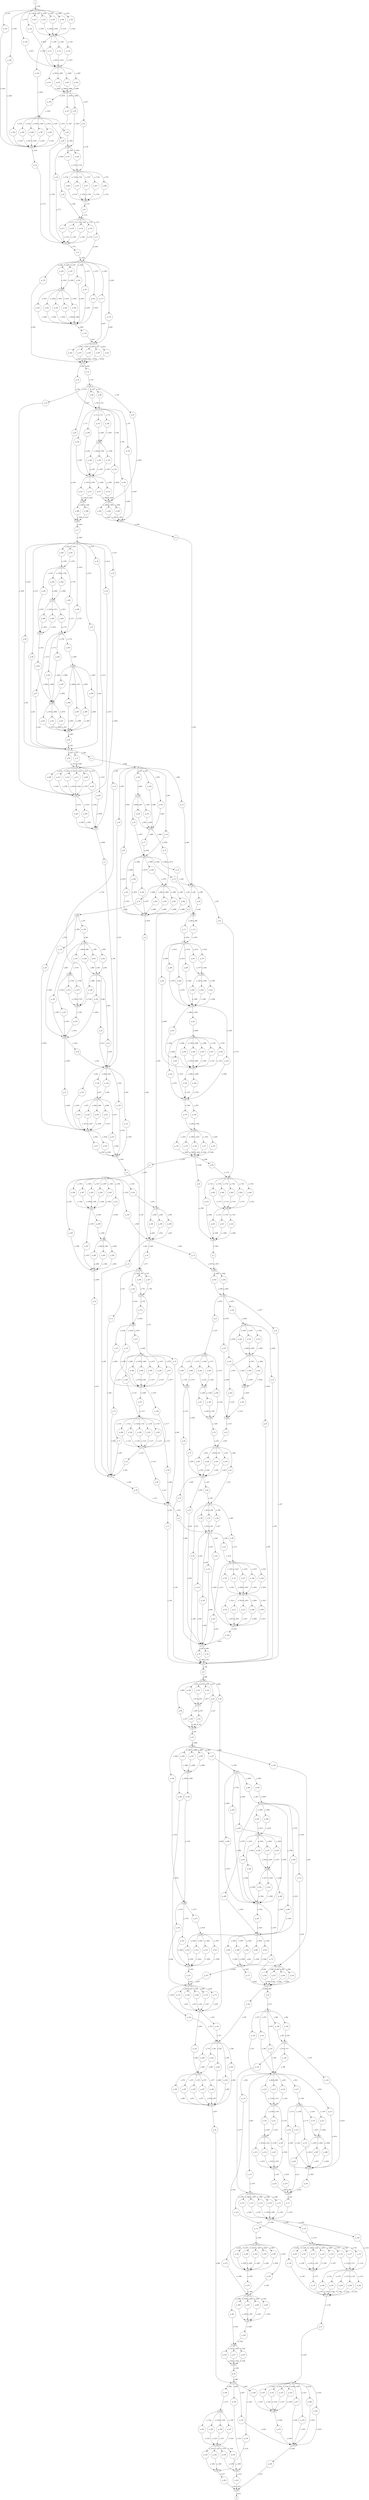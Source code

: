 digraph G {
subgraph place
 {
graph [shape=circle,color=gray];
node [shape=circle];
i;
o;
p_0;
p_1;
p_10;
p_100;
p_101;
p_102;
p_103;
p_104;
p_105;
p_106;
p_107;
p_108;
p_109;
p_11;
p_110;
p_111;
p_112;
p_113;
p_114;
p_115;
p_116;
p_117;
p_118;
p_119;
p_12;
p_120;
p_121;
p_122;
p_123;
p_124;
p_125;
p_126;
p_127;
p_128;
p_129;
p_13;
p_130;
p_131;
p_132;
p_133;
p_134;
p_135;
p_136;
p_137;
p_138;
p_139;
p_14;
p_140;
p_141;
p_142;
p_143;
p_144;
p_145;
p_146;
p_147;
p_148;
p_149;
p_15;
p_150;
p_151;
p_152;
p_153;
p_154;
p_155;
p_156;
p_157;
p_158;
p_159;
p_16;
p_160;
p_161;
p_162;
p_163;
p_164;
p_165;
p_166;
p_167;
p_168;
p_169;
p_17;
p_170;
p_171;
p_172;
p_173;
p_174;
p_175;
p_176;
p_177;
p_178;
p_179;
p_18;
p_180;
p_181;
p_182;
p_183;
p_184;
p_185;
p_186;
p_187;
p_188;
p_189;
p_19;
p_190;
p_191;
p_192;
p_193;
p_194;
p_195;
p_196;
p_197;
p_198;
p_199;
p_2;
p_20;
p_200;
p_201;
p_202;
p_203;
p_204;
p_205;
p_206;
p_207;
p_208;
p_209;
p_21;
p_210;
p_211;
p_212;
p_213;
p_214;
p_215;
p_216;
p_217;
p_218;
p_219;
p_22;
p_220;
p_221;
p_222;
p_223;
p_224;
p_225;
p_226;
p_227;
p_228;
p_229;
p_23;
p_230;
p_231;
p_232;
p_233;
p_234;
p_235;
p_236;
p_237;
p_238;
p_239;
p_24;
p_240;
p_241;
p_242;
p_243;
p_244;
p_245;
p_246;
p_247;
p_248;
p_249;
p_25;
p_250;
p_251;
p_252;
p_253;
p_254;
p_255;
p_256;
p_257;
p_258;
p_259;
p_26;
p_260;
p_261;
p_262;
p_263;
p_264;
p_265;
p_266;
p_267;
p_268;
p_269;
p_27;
p_270;
p_271;
p_272;
p_273;
p_274;
p_275;
p_276;
p_277;
p_278;
p_279;
p_28;
p_280;
p_281;
p_282;
p_283;
p_284;
p_285;
p_286;
p_287;
p_288;
p_289;
p_29;
p_290;
p_291;
p_292;
p_293;
p_294;
p_295;
p_296;
p_297;
p_298;
p_299;
p_3;
p_30;
p_300;
p_301;
p_302;
p_303;
p_304;
p_305;
p_306;
p_307;
p_308;
p_309;
p_31;
p_310;
p_311;
p_312;
p_313;
p_314;
p_315;
p_316;
p_317;
p_318;
p_319;
p_32;
p_320;
p_321;
p_322;
p_323;
p_324;
p_325;
p_326;
p_327;
p_328;
p_329;
p_33;
p_330;
p_331;
p_332;
p_333;
p_334;
p_335;
p_336;
p_337;
p_338;
p_339;
p_34;
p_340;
p_341;
p_342;
p_343;
p_344;
p_345;
p_346;
p_347;
p_348;
p_349;
p_35;
p_350;
p_351;
p_352;
p_353;
p_354;
p_355;
p_356;
p_357;
p_358;
p_359;
p_36;
p_360;
p_361;
p_362;
p_363;
p_364;
p_365;
p_366;
p_367;
p_368;
p_369;
p_37;
p_370;
p_371;
p_372;
p_373;
p_374;
p_375;
p_376;
p_377;
p_378;
p_379;
p_38;
p_380;
p_381;
p_382;
p_383;
p_384;
p_385;
p_386;
p_387;
p_388;
p_389;
p_39;
p_390;
p_391;
p_392;
p_393;
p_394;
p_395;
p_396;
p_397;
p_398;
p_399;
p_4;
p_40;
p_400;
p_401;
p_402;
p_403;
p_404;
p_405;
p_406;
p_407;
p_408;
p_409;
p_41;
p_410;
p_411;
p_412;
p_413;
p_414;
p_415;
p_416;
p_417;
p_418;
p_419;
p_42;
p_420;
p_421;
p_422;
p_423;
p_424;
p_425;
p_426;
p_427;
p_428;
p_429;
p_43;
p_430;
p_431;
p_432;
p_433;
p_434;
p_435;
p_436;
p_437;
p_438;
p_439;
p_44;
p_440;
p_441;
p_442;
p_443;
p_444;
p_445;
p_446;
p_447;
p_448;
p_449;
p_45;
p_450;
p_451;
p_452;
p_453;
p_454;
p_455;
p_456;
p_457;
p_458;
p_459;
p_46;
p_460;
p_461;
p_462;
p_463;
p_464;
p_465;
p_466;
p_467;
p_468;
p_469;
p_47;
p_470;
p_471;
p_472;
p_473;
p_474;
p_475;
p_476;
p_477;
p_478;
p_479;
p_48;
p_480;
p_481;
p_482;
p_483;
p_484;
p_485;
p_486;
p_487;
p_488;
p_489;
p_49;
p_490;
p_491;
p_492;
p_493;
p_494;
p_495;
p_496;
p_497;
p_498;
p_499;
p_5;
p_50;
p_500;
p_501;
p_502;
p_503;
p_504;
p_505;
p_506;
p_507;
p_508;
p_509;
p_51;
p_510;
p_511;
p_512;
p_513;
p_514;
p_515;
p_516;
p_517;
p_518;
p_519;
p_52;
p_520;
p_521;
p_522;
p_523;
p_524;
p_525;
p_526;
p_53;
p_54;
p_55;
p_56;
p_57;
p_58;
p_59;
p_6;
p_60;
p_61;
p_62;
p_63;
p_64;
p_65;
p_66;
p_67;
p_68;
p_69;
p_7;
p_70;
p_71;
p_72;
p_73;
p_74;
p_75;
p_76;
p_77;
p_78;
p_79;
p_8;
p_80;
p_81;
p_82;
p_83;
p_84;
p_85;
p_86;
p_87;
p_88;
p_89;
p_9;
p_90;
p_91;
p_92;
p_93;
p_94;
p_95;
p_96;
p_97;
p_98;
p_99;
}
subgraph transitions
 {
node [shape=rect,height=0.2];
t_100;
t_101;
t_106;
t_107;
t_110;
t_112;
t_118;
t_119;
t_120;
t_126;
t_130;
t_131;
t_132;
t_133;
t_134;
t_138;
t_139;
t_143;
t_145;
t_146;
t_147;
t_148;
t_149;
t_152;
t_153;
t_154;
t_155;
t_158;
t_160;
t_165;
t_166;
t_167;
t_171;
t_174;
t_175;
t_176;
t_177;
t_178;
t_180;
t_182;
t_183;
t_184;
t_185;
t_186;
t_188;
t_189;
t_190;
t_191;
t_193;
t_194;
t_197;
t_198;
t_200;
t_201;
t_203;
t_204;
t_205;
t_210;
t_211;
t_212;
t_213;
t_214;
t_215;
t_216;
t_217;
t_218;
t_220;
t_221;
t_222;
t_223;
t_224;
t_225;
t_226;
t_227;
t_230;
t_231;
t_232;
t_233;
t_234;
t_235;
t_236;
t_237;
t_239;
t_241;
t_242;
t_243;
t_245;
t_247;
t_248;
t_249;
t_251;
t_252;
t_253;
t_254;
t_256;
t_257;
t_258;
t_259;
t_261;
t_262;
t_263;
t_264;
t_265;
t_266;
t_268;
t_269;
t_270;
t_271;
t_272;
t_274;
t_275;
t_276;
t_277;
t_278;
t_279;
t_280;
t_281;
t_282;
t_283;
t_284;
t_286;
t_287;
t_288;
t_289;
t_290;
t_291;
t_292;
t_293;
t_294;
t_295;
t_296;
t_297;
t_298;
t_299;
t_300;
t_301;
t_35;
t_37;
t_41;
t_43;
t_48;
t_52;
t_55;
t_58;
t_64;
t_66;
t_72;
t_88;
t_92;
t_93;
t_94;
t_97;
}
p_111->t_158[label="a_1004"]
p_112->t_158[label="a_1005"]
t_158->p_252[label="a_1008"]
t_158->p_266[label="a_1010"]
t_158->p_267[label="a_1012"]
t_158->p_268[label="a_1014"]
t_158->p_269[label="a_1016"]
t_158->p_270[label="a_1018"]
p_127->t_160[label="a_1020"]
p_126->t_160[label="a_1021"]
t_160->p_271[label="a_1026"]
t_160->p_272[label="a_1028"]
t_160->p_273[label="a_1030"]
p_187->t_165[label="a_1042"]
t_165->p_238[label="a_1044"]
p_277->t_165[label="a_1047"]
p_278->t_165[label="a_1049"]
p_279->t_165[label="a_1051"]
p_280->t_165[label="a_1053"]
p_281->t_165[label="a_1055"]
p_208->t_166[label="a_1056"]
p_207->t_167[label="a_1057"]
p_209->t_167[label="a_1058"]
p_210->t_166[label="a_1059"]
t_167->p_42[label="a_1060"]
t_166->p_282[label="a_1061"]
p_282->t_167[label="a_1062"]
t_166->p_283[label="a_1063"]
p_283->t_167[label="a_1064"]
t_166->p_284[label="a_1065"]
p_284->t_167[label="a_1066"]
p_36->t_171[label="a_1084"]
t_171->p_3[label="a_1088"]
p_290->t_171[label="a_1090"]
p_291->t_171[label="a_1092"]
p_292->t_171[label="a_1094"]
p_293->t_171[label="a_1096"]
p_197->t_174[label="a_1115"]
p_198->t_174[label="a_1116"]
p_199->t_175[label="a_1117"]
t_175->p_60[label="a_1118"]
t_174->p_58[label="a_1119"]
t_175->p_70[label="a_1120"]
t_174->p_71[label="a_1121"]
t_174->p_299[label="a_1122"]
p_299->t_175[label="a_1123"]
t_174->p_300[label="a_1124"]
p_300->t_175[label="a_1125"]
t_174->p_301[label="a_1126"]
p_301->t_175[label="a_1127"]
t_174->p_302[label="a_1128"]
p_302->t_175[label="a_1129"]
t_174->p_303[label="a_1130"]
p_303->t_175[label="a_1131"]
p_133->t_176[label="a_1132"]
p_124->t_176[label="a_1133"]
p_134->t_176[label="a_1134"]
p_135->t_177[label="a_1135"]
p_136->t_177[label="a_1136"]
p_137->t_176[label="a_1137"]
t_177->p_47[label="a_1138"]
t_176->p_304[label="a_1139"]
p_304->t_177[label="a_1140"]
t_176->p_305[label="a_1141"]
p_305->t_177[label="a_1142"]
t_176->p_306[label="a_1143"]
p_306->t_177[label="a_1144"]
t_176->p_307[label="a_1145"]
p_307->t_177[label="a_1146"]
t_176->p_308[label="a_1147"]
p_308->t_177[label="a_1148"]
p_216->t_178[label="a_1149"]
p_214->t_178[label="a_1150"]
p_215->t_178[label="a_1151"]
t_178->p_309[label="a_1154"]
t_178->p_310[label="a_1156"]
t_178->p_311[label="a_1158"]
p_217->t_180[label="a_1160"]
t_180->p_312[label="a_1165"]
t_180->p_313[label="a_1167"]
t_180->p_314[label="a_1169"]
t_180->p_315[label="a_1171"]
t_180->p_316[label="a_1173"]
p_125->t_182[label="a_1175"]
p_123->t_182[label="a_1176"]
t_183->p_135[label="a_1177"]
t_182->p_133[label="a_1178"]
t_182->p_134[label="a_1179"]
t_182->p_136[label="a_1180"]
t_182->p_137[label="a_1181"]
t_182->p_317[label="a_1182"]
p_317->t_183[label="a_1183"]
t_182->p_318[label="a_1184"]
p_318->t_183[label="a_1185"]
t_182->p_319[label="a_1186"]
p_319->t_183[label="a_1187"]
t_182->p_320[label="a_1188"]
p_320->t_183[label="a_1189"]
t_182->p_321[label="a_1190"]
p_321->t_183[label="a_1191"]
i->t_184[label="a_1192"]
t_185->p_130[label="a_1193"]
t_184->p_105[label="a_1194"]
t_185->p_106[label="a_1195"]
t_184->p_108[label="a_1196"]
t_184->p_128[label="a_1197"]
t_184->p_129[label="a_1198"]
t_185->p_131[label="a_1199"]
t_185->p_132[label="a_1200"]
t_184->p_322[label="a_1201"]
p_322->t_185[label="a_1202"]
t_184->p_323[label="a_1203"]
p_323->t_185[label="a_1204"]
t_184->p_324[label="a_1205"]
p_324->t_185[label="a_1206"]
t_184->p_325[label="a_1207"]
p_325->t_185[label="a_1208"]
t_184->p_326[label="a_1209"]
p_326->t_185[label="a_1210"]
p_99->t_186[label="a_1211"]
p_121->t_186[label="a_1212"]
t_186->p_163[label="a_1215"]
t_186->p_327[label="a_1216"]
t_186->p_328[label="a_1218"]
t_186->p_329[label="a_1220"]
t_186->p_330[label="a_1222"]
t_186->p_331[label="a_1224"]
p_47->t_188[label="a_1226"]
p_186->t_189[label="a_1227"]
t_189->p_278[label="a_1228"]
t_188->p_239[label="a_1229"]
t_188->p_277[label="a_1230"]
t_188->p_279[label="a_1231"]
t_188->p_280[label="a_1232"]
t_188->p_281[label="a_1233"]
t_188->p_332[label="a_1234"]
p_332->t_189[label="a_1235"]
t_188->p_333[label="a_1236"]
p_333->t_189[label="a_1237"]
t_188->p_334[label="a_1238"]
p_334->t_189[label="a_1239"]
t_188->p_335[label="a_1240"]
p_335->t_189[label="a_1241"]
p_265->t_190[label="a_1242"]
p_263->t_190[label="a_1243"]
p_264->t_191[label="a_1244"]
t_191->p_74[label="a_1245"]
t_190->p_336[label="a_1246"]
p_336->t_191[label="a_1247"]
t_190->p_337[label="a_1248"]
p_337->t_191[label="a_1249"]
p_185->t_193[label="a_1251"]
t_193->p_243[label="a_1253"]
p_338->t_193[label="a_1256"]
p_339->t_193[label="a_1258"]
p_12->t_194[label="a_1259"]
p_13->t_194[label="a_1260"]
t_194->p_176[label="a_1262"]
t_194->p_177[label="a_1263"]
t_194->p_179[label="a_1264"]
t_194->p_340[label="a_1265"]
t_194->p_341[label="a_1267"]
t_194->p_342[label="a_1269"]
t_194->p_343[label="a_1271"]
t_194->p_344[label="a_1273"]
p_239->t_197[label="a_1276"]
t_197->p_242[label="a_1277"]
p_345->t_197[label="a_1281"]
p_346->t_197[label="a_1283"]
p_95->t_198[label="a_1284"]
p_93->t_198[label="a_1285"]
t_198->p_28[label="a_1288"]
t_198->p_347[label="a_1290"]
t_198->p_348[label="a_1292"]
p_190->t_200[label="a_1294"]
p_189->t_201[label="a_1295"]
p_191->t_200[label="a_1296"]
p_192->t_201[label="a_1297"]
t_201->p_157[label="a_1298"]
t_201->p_153[label="a_1299"]
t_201->p_211[label="a_1300"]
t_201->p_212[label="a_1301"]
t_200->p_349[label="a_1302"]
p_349->t_201[label="a_1303"]
t_200->p_350[label="a_1304"]
p_350->t_201[label="a_1305"]
t_200->p_351[label="a_1306"]
p_351->t_201[label="a_1307"]
p_219->t_203[label="a_1309"]
t_203->p_23[label="a_1310"]
p_352->t_203[label="a_1314"]
p_353->t_203[label="a_1316"]
p_188->t_204[label="a_1317"]
t_205->p_345[label="a_1318"]
t_205->p_338[label="a_1319"]
t_205->p_339[label="a_1320"]
t_205->p_346[label="a_1321"]
t_204->p_354[label="a_1322"]
p_354->t_205[label="a_1323"]
t_204->p_355[label="a_1324"]
p_355->t_205[label="a_1325"]
t_204->p_356[label="a_1326"]
p_356->t_205[label="a_1327"]
t_204->p_357[label="a_1328"]
p_357->t_205[label="a_1329"]
p_7->t_210[label="a_1350"]
t_211->p_207[label="a_1351"]
t_210->p_183[label="a_1352"]
t_210->p_184[label="a_1353"]
t_211->p_208[label="a_1354"]
t_210->p_209[label="a_1355"]
t_210->p_210[label="a_1356"]
t_210->p_363[label="a_1357"]
p_363->t_211[label="a_1358"]
t_210->p_364[label="a_1359"]
p_364->t_211[label="a_1360"]
t_210->p_365[label="a_1361"]
p_365->t_211[label="a_1362"]
t_210->p_366[label="a_1363"]
p_366->t_211[label="a_1364"]
t_210->p_367[label="a_1365"]
p_367->t_211[label="a_1366"]
p_22->t_212[label="a_1367"]
t_213->p_75[label="a_1368"]
t_212->p_263[label="a_1369"]
t_212->p_264[label="a_1370"]
t_212->p_265[label="a_1371"]
t_213->p_62[label="a_1372"]
t_212->p_368[label="a_1373"]
p_368->t_213[label="a_1374"]
t_212->p_369[label="a_1375"]
p_369->t_213[label="a_1376"]
p_116->t_214[label="a_1377"]
p_115->t_214[label="a_1378"]
p_117->t_215[label="a_1379"]
t_215->p_113[label="a_1380"]
t_215->p_123[label="a_1381"]
t_215->p_124[label="a_1382"]
t_214->p_125[label="a_1383"]
t_214->p_370[label="a_1384"]
p_370->t_215[label="a_1385"]
t_214->p_371[label="a_1386"]
p_371->t_215[label="a_1387"]
t_214->p_372[label="a_1388"]
p_372->t_215[label="a_1389"]
t_214->p_373[label="a_1390"]
p_373->t_215[label="a_1391"]
t_214->p_374[label="a_1392"]
p_374->t_215[label="a_1393"]
p_147->t_216[label="a_1394"]
p_146->t_216[label="a_1395"]
t_217->p_83[label="a_1396"]
t_217->p_7[label="a_1397"]
t_217->p_84[label="a_1398"]
t_216->p_375[label="a_1399"]
p_375->t_217[label="a_1400"]
t_216->p_376[label="a_1401"]
p_376->t_217[label="a_1402"]
t_216->p_377[label="a_1403"]
p_377->t_217[label="a_1404"]
t_216->p_378[label="a_1405"]
p_378->t_217[label="a_1406"]
t_216->p_379[label="a_1407"]
p_379->t_217[label="a_1408"]
p_17->t_218[label="a_1409"]
t_218->p_36[label="a_1411"]
t_218->p_38[label="a_1412"]
t_218->p_39[label="a_1413"]
t_218->p_67[label="a_1415"]
t_218->p_68[label="a_1416"]
t_218->p_69[label="a_1417"]
t_218->p_380[label="a_1418"]
t_218->p_381[label="a_1420"]
t_218->p_382[label="a_1422"]
p_104->t_220[label="a_1424"]
p_105->t_221[label="a_1425"]
p_106->t_220[label="a_1426"]
p_107->t_221[label="a_1427"]
p_108->t_221[label="a_1428"]
t_221->p_30[label="a_1429"]
t_220->p_26[label="a_1430"]
t_220->p_93[label="a_1431"]
t_220->p_383[label="a_1432"]
p_383->t_221[label="a_1433"]
t_220->p_384[label="a_1434"]
p_384->t_221[label="a_1435"]
t_220->p_385[label="a_1436"]
p_385->t_221[label="a_1437"]
t_220->p_386[label="a_1438"]
p_386->t_221[label="a_1439"]
t_220->p_387[label="a_1440"]
p_387->t_221[label="a_1441"]
p_212->t_222[label="a_1442"]
p_211->t_222[label="a_1443"]
p_85->t_223[label="a_1444"]
t_223->p_17[label="a_1445"]
t_222->p_388[label="a_1446"]
p_388->t_223[label="a_1447"]
t_222->p_389[label="a_1448"]
p_389->t_223[label="a_1449"]
p_113->t_224[label="a_1450"]
p_114->t_225[label="a_1451"]
t_225->p_274[label="a_1452"]
t_224->p_275[label="a_1453"]
t_224->p_276[label="a_1454"]
t_224->p_390[label="a_1455"]
p_390->t_225[label="a_1456"]
t_224->p_391[label="a_1457"]
p_391->t_225[label="a_1458"]
t_224->p_392[label="a_1459"]
p_392->t_225[label="a_1460"]
t_224->p_393[label="a_1461"]
p_393->t_225[label="a_1462"]
t_224->p_394[label="a_1463"]
p_394->t_225[label="a_1464"]
p_273->t_226[label="a_1465"]
p_271->t_227[label="a_1466"]
p_272->t_227[label="a_1467"]
t_227->p_197[label="a_1468"]
t_226->p_198[label="a_1469"]
t_227->p_199[label="a_1470"]
t_226->p_72[label="a_1471"]
t_226->p_395[label="a_1472"]
p_395->t_227[label="a_1473"]
t_226->p_396[label="a_1474"]
p_396->t_227[label="a_1475"]
t_226->p_397[label="a_1476"]
p_397->t_227[label="a_1477"]
t_226->p_398[label="a_1478"]
p_398->t_227[label="a_1479"]
t_226->p_399[label="a_1480"]
p_399->t_227[label="a_1481"]
p_274->t_230[label="a_1495"]
p_275->t_230[label="a_1496"]
p_276->t_230[label="a_1497"]
t_231->p_362[label="a_1498"]
t_230->p_361[label="a_1499"]
t_230->p_404[label="a_1500"]
p_404->t_231[label="a_1501"]
t_230->p_405[label="a_1502"]
p_405->t_231[label="a_1503"]
t_230->p_406[label="a_1504"]
p_406->t_231[label="a_1505"]
t_230->p_407[label="a_1506"]
p_407->t_231[label="a_1507"]
p_37->t_232[label="a_1508"]
p_18->t_233[label="a_1509"]
p_38->t_233[label="a_1510"]
p_39->t_232[label="a_1511"]
p_40->t_232[label="a_1512"]
t_233->p_293[label="a_1513"]
t_233->p_290[label="a_1514"]
t_232->p_291[label="a_1515"]
t_232->p_292[label="a_1516"]
t_232->p_408[label="a_1517"]
p_408->t_233[label="a_1518"]
t_232->p_409[label="a_1519"]
p_409->t_233[label="a_1520"]
t_232->p_410[label="a_1521"]
p_410->t_233[label="a_1522"]
t_232->p_411[label="a_1523"]
p_411->t_233[label="a_1524"]
t_232->p_412[label="a_1525"]
p_412->t_233[label="a_1526"]
p_311->t_234[label="a_1527"]
p_309->t_235[label="a_1528"]
p_310->t_234[label="a_1529"]
t_235->p_235[label="a_1530"]
t_235->p_234[label="a_1531"]
t_234->p_413[label="a_1532"]
p_413->t_235[label="a_1533"]
t_234->p_414[label="a_1534"]
p_414->t_235[label="a_1535"]
t_234->p_415[label="a_1536"]
p_415->t_235[label="a_1537"]
p_362->t_236[label="a_1538"]
p_361->t_236[label="a_1539"]
t_237->p_46[label="a_1540"]
t_236->p_416[label="a_1541"]
p_416->t_237[label="a_1542"]
t_236->p_417[label="a_1543"]
p_417->t_237[label="a_1544"]
t_236->p_418[label="a_1545"]
p_418->t_237[label="a_1546"]
p_294->t_239[label="a_1548"]
p_295->t_239[label="a_1549"]
p_298->t_239[label="a_1551"]
t_239->p_287[label="a_1552"]
t_239->p_175[label="a_1553"]
p_419->t_239[label="a_1556"]
p_420->t_239[label="a_1558"]
p_421->t_239[label="a_1560"]
p_422->t_239[label="a_1562"]
p_254->t_241[label="a_1566"]
t_241->p_146[label="a_1567"]
t_241->p_147[label="a_1568"]
p_423->t_241[label="a_1570"]
p_424->t_241[label="a_1572"]
p_425->t_241[label="a_1574"]
p_426->t_241[label="a_1576"]
p_267->t_242[label="a_1577"]
p_266->t_243[label="a_1578"]
p_268->t_243[label="a_1579"]
p_269->t_243[label="a_1580"]
p_270->t_242[label="a_1581"]
t_243->p_254[label="a_1582"]
t_243->p_251[label="a_1583"]
t_243->p_253[label="a_1584"]
t_242->p_427[label="a_1585"]
p_427->t_243[label="a_1586"]
t_242->p_428[label="a_1587"]
p_428->t_243[label="a_1588"]
t_242->p_429[label="a_1589"]
p_429->t_243[label="a_1590"]
p_83->t_245[label="a_1593"]
t_245->p_5[label="a_1594"]
p_430->t_245[label="a_1596"]
p_431->t_245[label="a_1598"]
p_432->t_245[label="a_1600"]
p_433->t_245[label="a_1602"]
p_110->t_247[label="a_1604"]
p_193->t_247[label="a_1605"]
p_195->t_247[label="a_1607"]
t_247->p_51[label="a_1609"]
t_247->p_50[label="a_1610"]
p_434->t_247[label="a_1612"]
p_435->t_247[label="a_1614"]
p_297->t_248[label="a_1615"]
p_296->t_248[label="a_1616"]
t_249->p_422[label="a_1617"]
t_249->p_288[label="a_1618"]
t_248->p_419[label="a_1619"]
t_248->p_420[label="a_1620"]
t_249->p_421[label="a_1621"]
t_248->p_436[label="a_1622"]
p_436->t_249[label="a_1623"]
t_248->p_437[label="a_1624"]
p_437->t_249[label="a_1625"]
t_248->p_438[label="a_1626"]
p_438->t_249[label="a_1627"]
t_251->p_353[label="a_1629"]
p_439->t_251[label="a_1634"]
p_440->t_251[label="a_1636"]
p_441->t_251[label="a_1638"]
p_340->t_252[label="a_1639"]
p_341->t_252[label="a_1640"]
p_342->t_253[label="a_1641"]
p_343->t_253[label="a_1642"]
p_344->t_253[label="a_1643"]
t_253->p_178[label="a_1644"]
t_252->p_442[label="a_1645"]
p_442->t_253[label="a_1646"]
t_252->p_443[label="a_1647"]
p_443->t_253[label="a_1648"]
t_252->p_444[label="a_1649"]
p_444->t_253[label="a_1650"]
t_252->p_445[label="a_1651"]
p_445->t_253[label="a_1652"]
t_252->p_446[label="a_1653"]
p_446->t_253[label="a_1654"]
p_77->t_254[label="a_1655"]
p_78->t_254[label="a_1657"]
p_79->t_254[label="a_1658"]
t_254->p_15[label="a_1661"]
t_254->p_16[label="a_1662"]
t_254->p_447[label="a_1664"]
t_254->p_448[label="a_1666"]
t_254->p_449[label="a_1668"]
t_254->p_450[label="a_1670"]
p_132->t_256[label="a_1672"]
p_128->t_256[label="a_1673"]
p_129->t_256[label="a_1674"]
p_130->t_256[label="a_1675"]
p_131->t_256[label="a_1676"]
t_257->p_94[label="a_1677"]
t_257->p_104[label="a_1678"]
t_257->p_107[label="a_1679"]
t_257->p_95[label="a_1680"]
t_256->p_451[label="a_1681"]
p_451->t_257[label="a_1682"]
t_256->p_452[label="a_1683"]
p_452->t_257[label="a_1684"]
t_256->p_453[label="a_1685"]
p_453->t_257[label="a_1686"]
t_256->p_454[label="a_1687"]
p_454->t_257[label="a_1688"]
p_251->t_258[label="a_1689"]
p_252->t_259[label="a_1690"]
p_253->t_259[label="a_1691"]
t_259->p_425[label="a_1692"]
t_258->p_423[label="a_1693"]
t_258->p_424[label="a_1694"]
t_259->p_426[label="a_1695"]
t_258->p_455[label="a_1696"]
p_455->t_259[label="a_1697"]
t_258->p_456[label="a_1698"]
p_456->t_259[label="a_1699"]
t_258->p_457[label="a_1700"]
p_457->t_259[label="a_1701"]
t_258->p_458[label="a_1702"]
p_458->t_259[label="a_1703"]
t_258->p_459[label="a_1704"]
p_459->t_259[label="a_1705"]
p_380->t_261[label="a_1707"]
t_261->p_402[label="a_1709"]
t_261->p_400[label="a_1710"]
t_261->p_401[label="a_1711"]
t_261->p_65[label="a_1713"]
p_460->t_261[label="a_1715"]
p_461->t_261[label="a_1717"]
p_81->t_262[label="a_1718"]
p_84->t_262[label="a_1719"]
t_263->p_431[label="a_1720"]
t_263->p_430[label="a_1721"]
t_263->p_432[label="a_1722"]
t_262->p_433[label="a_1723"]
t_262->p_462[label="a_1724"]
p_462->t_263[label="a_1725"]
t_262->p_463[label="a_1726"]
p_463->t_263[label="a_1727"]
t_262->p_464[label="a_1728"]
p_464->t_263[label="a_1729"]
t_262->p_465[label="a_1730"]
p_465->t_263[label="a_1731"]
t_262->p_466[label="a_1732"]
p_466->t_263[label="a_1733"]
p_348->t_264[label="a_1734"]
p_347->t_264[label="a_1735"]
p_94->t_264[label="a_1736"]
t_265->p_27[label="a_1737"]
t_264->p_29[label="a_1738"]
t_264->p_467[label="a_1739"]
p_467->t_265[label="a_1740"]
t_264->p_468[label="a_1741"]
p_468->t_265[label="a_1742"]
t_264->p_469[label="a_1743"]
p_469->t_265[label="a_1744"]
t_264->p_470[label="a_1745"]
p_470->t_265[label="a_1746"]
t_264->p_471[label="a_1747"]
p_471->t_265[label="a_1748"]
p_359->t_266[label="a_1749"]
p_358->t_266[label="a_1750"]
t_266->p_100[label="a_1753"]
t_266->p_472[label="a_1755"]
t_266->p_473[label="a_1757"]
p_194->t_268[label="a_1759"]
p_196->t_269[label="a_1760"]
p_33->t_269[label="a_1761"]
t_269->p_434[label="a_1762"]
t_268->p_435[label="a_1763"]
t_268->p_474[label="a_1764"]
p_474->t_269[label="a_1765"]
t_268->p_475[label="a_1766"]
p_475->t_269[label="a_1767"]
p_29->t_270[label="a_1768"]
p_26->t_271[label="a_1769"]
p_27->t_270[label="a_1770"]
p_28->t_271[label="a_1771"]
p_30->t_271[label="a_1772"]
t_271->p_12[label="a_1773"]
t_270->p_13[label="a_1774"]
t_270->p_476[label="a_1775"]
p_476->t_271[label="a_1776"]
t_270->p_477[label="a_1777"]
p_477->t_271[label="a_1778"]
t_270->p_478[label="a_1779"]
p_478->t_271[label="a_1780"]
t_270->p_479[label="a_1781"]
p_479->t_271[label="a_1782"]
p_381->t_272[label="a_1783"]
p_382->t_272[label="a_1784"]
t_272->p_461[label="a_1787"]
t_272->p_480[label="a_1788"]
t_272->p_481[label="a_1790"]
t_272->p_482[label="a_1792"]
p_167->t_274[label="a_1794"]
t_275->p_285[label="a_1795"]
t_275->p_174[label="a_1796"]
t_275->p_286[label="a_1797"]
t_275->p_289[label="a_1798"]
t_274->p_294[label="a_1799"]
t_274->p_295[label="a_1800"]
t_275->p_296[label="a_1801"]
t_275->p_297[label="a_1802"]
t_274->p_298[label="a_1803"]
t_274->p_483[label="a_1804"]
p_483->t_275[label="a_1805"]
t_274->p_484[label="a_1806"]
p_484->t_275[label="a_1807"]
p_482->t_276[label="a_1808"]
p_480->t_276[label="a_1809"]
p_481->t_277[label="a_1810"]
t_277->p_403[label="a_1811"]
t_276->p_460[label="a_1812"]
t_276->p_485[label="a_1813"]
p_485->t_277[label="a_1814"]
t_276->p_486[label="a_1815"]
p_486->t_277[label="a_1816"]
p_312->t_278[label="a_1817"]
p_142->t_279[label="a_1818"]
p_213->t_279[label="a_1819"]
p_313->t_278[label="a_1820"]
p_314->t_279[label="a_1821"]
p_315->t_279[label="a_1822"]
p_316->t_279[label="a_1823"]
t_279->p_241[label="a_1824"]
t_278->p_240[label="a_1825"]
t_278->p_487[label="a_1826"]
p_487->t_279[label="a_1827"]
t_278->p_488[label="a_1828"]
p_488->t_279[label="a_1829"]
p_289->t_280[label="a_1830"]
p_285->t_280[label="a_1831"]
p_286->t_280[label="a_1832"]
p_287->t_280[label="a_1833"]
p_288->t_280[label="a_1834"]
t_281->p_173[label="a_1835"]
t_281->p_103[label="a_1836"]
t_280->p_489[label="a_1837"]
p_489->t_281[label="a_1838"]
t_280->p_490[label="a_1839"]
p_11->t_35[label="a_184"]
p_490->t_281[label="a_1840"]
t_280->p_491[label="a_1841"]
p_491->t_281[label="a_1842"]
t_280->p_492[label="a_1843"]
p_492->t_281[label="a_1844"]
p_153->t_282[label="a_1845"]
p_154->t_282[label="a_1846"]
p_155->t_283[label="a_1847"]
p_156->t_283[label="a_1848"]
p_157->t_282[label="a_1849"]
p_19->t_35[label="a_185"]
p_87->t_282[label="a_1850"]
t_283->p_2[label="a_1851"]
t_282->p_493[label="a_1852"]
p_493->t_283[label="a_1853"]
t_282->p_494[label="a_1854"]
p_494->t_283[label="a_1855"]
t_282->p_495[label="a_1856"]
p_495->t_283[label="a_1857"]
p_400->t_284[label="a_1858"]
p_20->t_35[label="a_186"]
t_284->p_496[label="a_1863"]
t_284->p_497[label="a_1865"]
t_284->p_498[label="a_1867"]
t_284->p_499[label="a_1869"]
p_21->t_35[label="a_187"]
t_284->p_500[label="a_1871"]
p_76->t_286[label="a_1873"]
p_447->t_287[label="a_1874"]
p_448->t_286[label="a_1875"]
p_449->t_287[label="a_1876"]
p_450->t_287[label="a_1877"]
p_80->t_287[label="a_1878"]
t_287->p_6[label="a_1879"]
t_286->p_35[label="a_1880"]
t_286->p_501[label="a_1881"]
p_501->t_287[label="a_1882"]
t_286->p_502[label="a_1883"]
p_502->t_287[label="a_1884"]
t_286->p_503[label="a_1885"]
p_503->t_287[label="a_1886"]
t_286->p_504[label="a_1887"]
p_504->t_287[label="a_1888"]
p_45->t_288[label="a_1889"]
t_289->p_359[label="a_1890"]
t_288->p_166[label="a_1891"]
t_288->p_167[label="a_1892"]
t_288->p_358[label="a_1893"]
t_289->p_360[label="a_1894"]
t_288->p_505[label="a_1895"]
p_505->t_289[label="a_1896"]
t_288->p_506[label="a_1897"]
p_506->t_289[label="a_1898"]
t_288->p_507[label="a_1899"]
t_35->p_0[label="a_190"]
p_507->t_289[label="a_1900"]
p_330->t_290[label="a_1901"]
p_122->t_291[label="a_1902"]
p_327->t_290[label="a_1903"]
p_328->t_290[label="a_1904"]
p_329->t_290[label="a_1905"]
p_331->t_290[label="a_1906"]
t_291->p_164[label="a_1907"]
t_290->p_508[label="a_1908"]
p_508->t_291[label="a_1909"]
t_290->p_509[label="a_1910"]
p_509->t_291[label="a_1911"]
t_290->p_510[label="a_1912"]
p_510->t_291[label="a_1913"]
t_290->p_511[label="a_1914"]
p_511->t_291[label="a_1915"]
t_290->p_512[label="a_1916"]
p_512->t_291[label="a_1917"]
p_473->t_292[label="a_1918"]
p_360->t_293[label="a_1919"]
p_53->t_35[label="a_192"]
p_472->t_293[label="a_1920"]
t_293->p_101[label="a_1921"]
t_292->p_165[label="a_1922"]
t_292->p_513[label="a_1923"]
p_513->t_293[label="a_1924"]
t_292->p_514[label="a_1925"]
p_514->t_293[label="a_1926"]
t_292->p_515[label="a_1927"]
p_515->t_293[label="a_1928"]
t_292->p_516[label="a_1929"]
p_516->t_293[label="a_1930"]
p_232->t_294[label="a_1931"]
p_150->t_295[label="a_1932"]
p_151->t_295[label="a_1933"]
p_152->t_294[label="a_1934"]
p_229->t_294[label="a_1935"]
p_230->t_294[label="a_1936"]
p_231->t_294[label="a_1937"]
p_233->t_295[label="a_1938"]
p_48->t_294[label="a_1939"]
p_54->t_35[label="a_194"]
p_51->t_294[label="a_1940"]
t_295->p_4[label="a_1941"]
t_294->p_517[label="a_1942"]
p_517->t_295[label="a_1943"]
t_294->p_518[label="a_1944"]
p_518->t_295[label="a_1945"]
p_218->t_296[label="a_1946"]
t_297->p_352[label="a_1947"]
t_296->p_19[label="a_1948"]
t_297->p_20[label="a_1949"]
t_296->p_439[label="a_1950"]
t_297->p_440[label="a_1951"]
t_297->p_441[label="a_1952"]
t_296->p_519[label="a_1953"]
p_519->t_297[label="a_1954"]
t_296->p_520[label="a_1955"]
p_520->t_297[label="a_1956"]
t_296->p_521[label="a_1957"]
p_521->t_297[label="a_1958"]
p_497->t_298[label="a_1959"]
p_55->t_35[label="a_196"]
p_401->t_298[label="a_1960"]
p_402->t_298[label="a_1961"]
p_403->t_298[label="a_1962"]
p_496->t_299[label="a_1963"]
p_498->t_299[label="a_1964"]
p_499->t_299[label="a_1965"]
p_500->t_299[label="a_1966"]
t_299->p_66[label="a_1967"]
t_298->p_522[label="a_1968"]
p_522->t_299[label="a_1969"]
t_298->p_523[label="a_1970"]
p_523->t_299[label="a_1971"]
t_298->p_524[label="a_1972"]
p_524->t_299[label="a_1973"]
p_5->t_300[label="a_1974"]
p_10->t_300[label="a_1975"]
t_301->p_218[label="a_1976"]
t_301->p_21[label="a_1977"]
t_301->p_219[label="a_1978"]
t_301->p_22[label="a_1979"]
p_56->t_35[label="a_198"]
t_300->p_525[label="a_1980"]
p_525->t_301[label="a_1981"]
t_300->p_526[label="a_1982"]
p_526->t_301[label="a_1983"]
t_37->p_9[label="a_203"]
t_37->p_11[label="a_204"]
p_57->t_37[label="a_206"]
p_58->t_37[label="a_208"]
p_59->t_37[label="a_210"]
p_60->t_37[label="a_212"]
t_41->p_1[label="a_229"]
t_41->p_37[label="a_231"]
t_41->p_40[label="a_234"]
p_65->t_41[label="a_236"]
p_66->t_41[label="a_238"]
p_67->t_41[label="a_240"]
p_68->t_41[label="a_242"]
p_69->t_41[label="a_244"]
p_41->t_43[label="a_246"]
p_42->t_43[label="a_247"]
t_43->p_59[label="a_249"]
p_70->t_43[label="a_254"]
p_71->t_43[label="a_256"]
p_72->t_43[label="a_258"]
p_73->t_43[label="a_260"]
p_14->t_48[label="a_290"]
p_16->t_48[label="a_292"]
p_2->t_48[label="a_293"]
t_48->p_8[label="a_296"]
t_48->p_81[label="a_297"]
t_48->p_82[label="a_299"]
p_31->t_52[label="a_310"]
t_52->p_18[label="a_314"]
t_52->p_85[label="a_315"]
t_52->p_86[label="a_317"]
t_52->p_87[label="a_319"]
t_52->p_88[label="a_321"]
t_55->p_45[label="a_324"]
p_89->t_55[label="a_327"]
p_90->t_55[label="a_329"]
p_91->t_55[label="a_331"]
p_92->t_55[label="a_333"]
p_64->t_58[label="a_346"]
p_61->t_58[label="a_347"]
t_58->p_56[label="a_353"]
t_58->p_96[label="a_354"]
t_58->p_97[label="a_356"]
t_58->p_98[label="a_358"]
t_58->p_99[label="a_360"]
p_35->t_64[label="a_390"]
t_64->p_48[label="a_393"]
t_64->p_109[label="a_397"]
t_64->p_110[label="a_399"]
p_15->t_66[label="a_401"]
p_82->t_66[label="a_402"]
t_66->p_111[label="a_406"]
t_66->p_112[label="a_408"]
p_98->t_72[label="a_427"]
p_9->t_72[label="a_430"]
p_96->t_72[label="a_431"]
p_97->t_72[label="a_432"]
t_72->p_118[label="a_436"]
t_72->p_119[label="a_438"]
t_72->p_120[label="a_440"]
t_72->p_121[label="a_442"]
t_72->p_122[label="a_444"]
p_3->t_88[label="a_538"]
p_34->t_88[label="a_539"]
p_49->t_88[label="a_541"]
p_50->t_88[label="a_542"]
p_52->t_88[label="a_544"]
t_88->p_148[label="a_546"]
t_88->p_149[label="a_548"]
t_88->p_150[label="a_550"]
t_88->p_151[label="a_552"]
t_88->p_152[label="a_554"]
p_25->t_92[label="a_573"]
t_93->p_116[label="a_574"]
t_92->p_138[label="a_575"]
t_92->p_139[label="a_576"]
t_93->p_140[label="a_577"]
t_92->p_141[label="a_578"]
t_93->p_142[label="a_579"]
t_92->p_158[label="a_580"]
p_158->t_93[label="a_581"]
t_92->p_159[label="a_582"]
p_159->t_93[label="a_583"]
p_1->t_94[label="a_584"]
t_94->p_14[label="a_586"]
t_94->p_33[label="a_587"]
t_94->p_34[label="a_588"]
t_94->p_79[label="a_591"]
t_94->p_80[label="a_592"]
t_94->p_160[label="a_593"]
t_94->p_161[label="a_595"]
t_94->p_162[label="a_597"]
p_118->t_97[label="a_600"]
p_119->t_97[label="a_601"]
p_120->t_97[label="a_602"]
p_62->t_97[label="a_604"]
p_63->t_97[label="a_605"]
t_97->p_55[label="a_607"]
t_97->p_54[label="a_608"]
p_163->t_97[label="a_610"]
p_164->t_97[label="a_612"]
p_101->t_100[label="a_625"]
p_100->t_100[label="a_626"]
p_103->t_100[label="a_627"]
p_44->t_101[label="a_628"]
t_101->p_145[label="a_629"]
t_100->p_143[label="a_630"]
t_101->p_144[label="a_631"]
t_100->p_168[label="a_632"]
p_168->t_101[label="a_633"]
t_100->p_169[label="a_634"]
p_169->t_101[label="a_635"]
t_100->p_170[label="a_636"]
p_170->t_101[label="a_637"]
t_100->p_171[label="a_638"]
p_171->t_101[label="a_639"]
t_100->p_172[label="a_640"]
p_172->t_101[label="a_641"]
p_0->t_106[label="a_666"]
t_107->p_90[label="a_667"]
t_106->p_44[label="a_668"]
t_106->p_89[label="a_669"]
t_107->p_91[label="a_670"]
t_106->p_92[label="a_671"]
t_106->p_180[label="a_672"]
p_180->t_107[label="a_673"]
t_106->p_181[label="a_674"]
p_181->t_107[label="a_675"]
t_106->p_182[label="a_676"]
p_182->t_107[label="a_677"]
p_46->t_110[label="a_689"]
p_24->t_110[label="a_690"]
t_110->p_185[label="a_693"]
t_110->p_186[label="a_695"]
t_110->p_187[label="a_697"]
t_110->p_188[label="a_699"]
p_86->t_112[label="a_701"]
p_32->t_112[label="a_702"]
p_88->t_112[label="a_704"]
t_112->p_154[label="a_706"]
t_112->p_155[label="a_707"]
t_112->p_156[label="a_708"]
t_112->p_189[label="a_711"]
t_112->p_190[label="a_713"]
t_112->p_191[label="a_715"]
t_112->p_192[label="a_717"]
p_43->t_118[label="a_747"]
p_4->t_118[label="a_748"]
t_119->p_127[label="a_749"]
t_118->p_126[label="a_750"]
t_119->p_57[label="a_751"]
t_118->p_73[label="a_752"]
t_118->p_200[label="a_753"]
p_200->t_119[label="a_754"]
t_118->p_201[label="a_755"]
p_201->t_119[label="a_756"]
p_144->t_120[label="a_757"]
p_102->t_120[label="a_758"]
p_143->t_120[label="a_759"]
t_120->p_202[label="a_762"]
t_120->p_203[label="a_764"]
t_120->p_204[label="a_766"]
t_120->p_205[label="a_768"]
t_120->p_206[label="a_770"]
p_140->t_126[label="a_796"]
p_138->t_126[label="a_797"]
p_139->t_126[label="a_798"]
p_141->t_126[label="a_799"]
t_126->p_114[label="a_802"]
t_126->p_115[label="a_803"]
t_126->p_213[label="a_804"]
t_126->p_214[label="a_806"]
t_126->p_215[label="a_808"]
t_126->p_216[label="a_810"]
t_126->p_217[label="a_812"]
p_177->t_130[label="a_825"]
p_176->t_131[label="a_826"]
p_178->t_130[label="a_827"]
p_179->t_130[label="a_828"]
t_131->p_32[label="a_829"]
t_131->p_31[label="a_830"]
t_130->p_220[label="a_831"]
p_220->t_131[label="a_832"]
t_130->p_221[label="a_833"]
p_221->t_131[label="a_834"]
t_130->p_222[label="a_835"]
p_222->t_131[label="a_836"]
t_130->p_223[label="a_837"]
p_223->t_131[label="a_838"]
t_130->p_224[label="a_839"]
p_224->t_131[label="a_840"]
p_166->t_132[label="a_841"]
p_165->t_132[label="a_842"]
p_173->t_133[label="a_843"]
p_174->t_133[label="a_844"]
p_175->t_133[label="a_845"]
t_133->p_102[label="a_846"]
t_133->p_25[label="a_847"]
t_132->p_225[label="a_848"]
p_225->t_133[label="a_849"]
t_132->p_226[label="a_850"]
p_226->t_133[label="a_851"]
t_132->p_227[label="a_852"]
p_227->t_133[label="a_853"]
t_132->p_228[label="a_854"]
p_228->t_133[label="a_855"]
p_148->t_134[label="a_856"]
p_149->t_134[label="a_857"]
t_134->p_229[label="a_864"]
t_134->p_230[label="a_866"]
t_134->p_231[label="a_868"]
t_134->p_232[label="a_870"]
t_134->p_233[label="a_872"]
p_162->t_138[label="a_885"]
p_160->t_139[label="a_886"]
p_161->t_139[label="a_887"]
t_139->p_77[label="a_888"]
t_139->p_76[label="a_889"]
t_138->p_78[label="a_890"]
t_138->p_236[label="a_891"]
p_236->t_139[label="a_892"]
t_138->p_237[label="a_893"]
p_237->t_139[label="a_894"]
p_234->t_143[label="a_908"]
p_235->t_143[label="a_909"]
t_143->p_117[label="a_910"]
p_240->t_143[label="a_912"]
p_241->t_143[label="a_914"]
p_238->t_145[label="a_917"]
t_145->o[label="a_919"]
p_242->t_145[label="a_921"]
p_243->t_145[label="a_923"]
p_74->t_146[label="a_924"]
p_23->t_146[label="a_925"]
p_75->t_147[label="a_926"]
t_147->p_64[label="a_927"]
t_147->p_53[label="a_928"]
t_146->p_61[label="a_929"]
t_147->p_63[label="a_930"]
t_146->p_244[label="a_931"]
p_244->t_147[label="a_932"]
t_146->p_245[label="a_933"]
p_245->t_147[label="a_934"]
t_146->p_246[label="a_935"]
p_246->t_147[label="a_936"]
t_146->p_247[label="a_937"]
p_247->t_147[label="a_938"]
p_8->t_148[label="a_939"]
p_183->t_149[label="a_940"]
p_184->t_148[label="a_941"]
p_6->t_149[label="a_942"]
t_149->p_41[label="a_943"]
t_149->p_10[label="a_944"]
t_149->p_43[label="a_945"]
t_148->p_248[label="a_946"]
p_248->t_149[label="a_947"]
t_148->p_249[label="a_948"]
p_249->t_149[label="a_949"]
t_148->p_250[label="a_950"]
p_250->t_149[label="a_951"]
p_145->t_152[label="a_964"]
p_202->t_152[label="a_965"]
p_203->t_153[label="a_966"]
p_204->t_153[label="a_967"]
p_205->t_153[label="a_968"]
p_206->t_152[label="a_969"]
t_153->p_24[label="a_970"]
t_152->p_255[label="a_971"]
p_255->t_153[label="a_972"]
t_152->p_256[label="a_973"]
p_256->t_153[label="a_974"]
t_152->p_257[label="a_975"]
p_257->t_153[label="a_976"]
t_152->p_258[label="a_977"]
p_258->t_153[label="a_978"]
t_152->p_259[label="a_979"]
p_259->t_153[label="a_980"]
p_109->t_154[label="a_981"]
t_155->p_49[label="a_982"]
t_155->p_193[label="a_983"]
t_154->p_194[label="a_984"]
t_154->p_195[label="a_985"]
t_155->p_196[label="a_986"]
t_155->p_52[label="a_987"]
t_154->p_260[label="a_988"]
p_260->t_155[label="a_989"]
t_154->p_261[label="a_990"]
p_261->t_155[label="a_991"]
t_154->p_262[label="a_992"]
p_262->t_155[label="a_993"]
}
